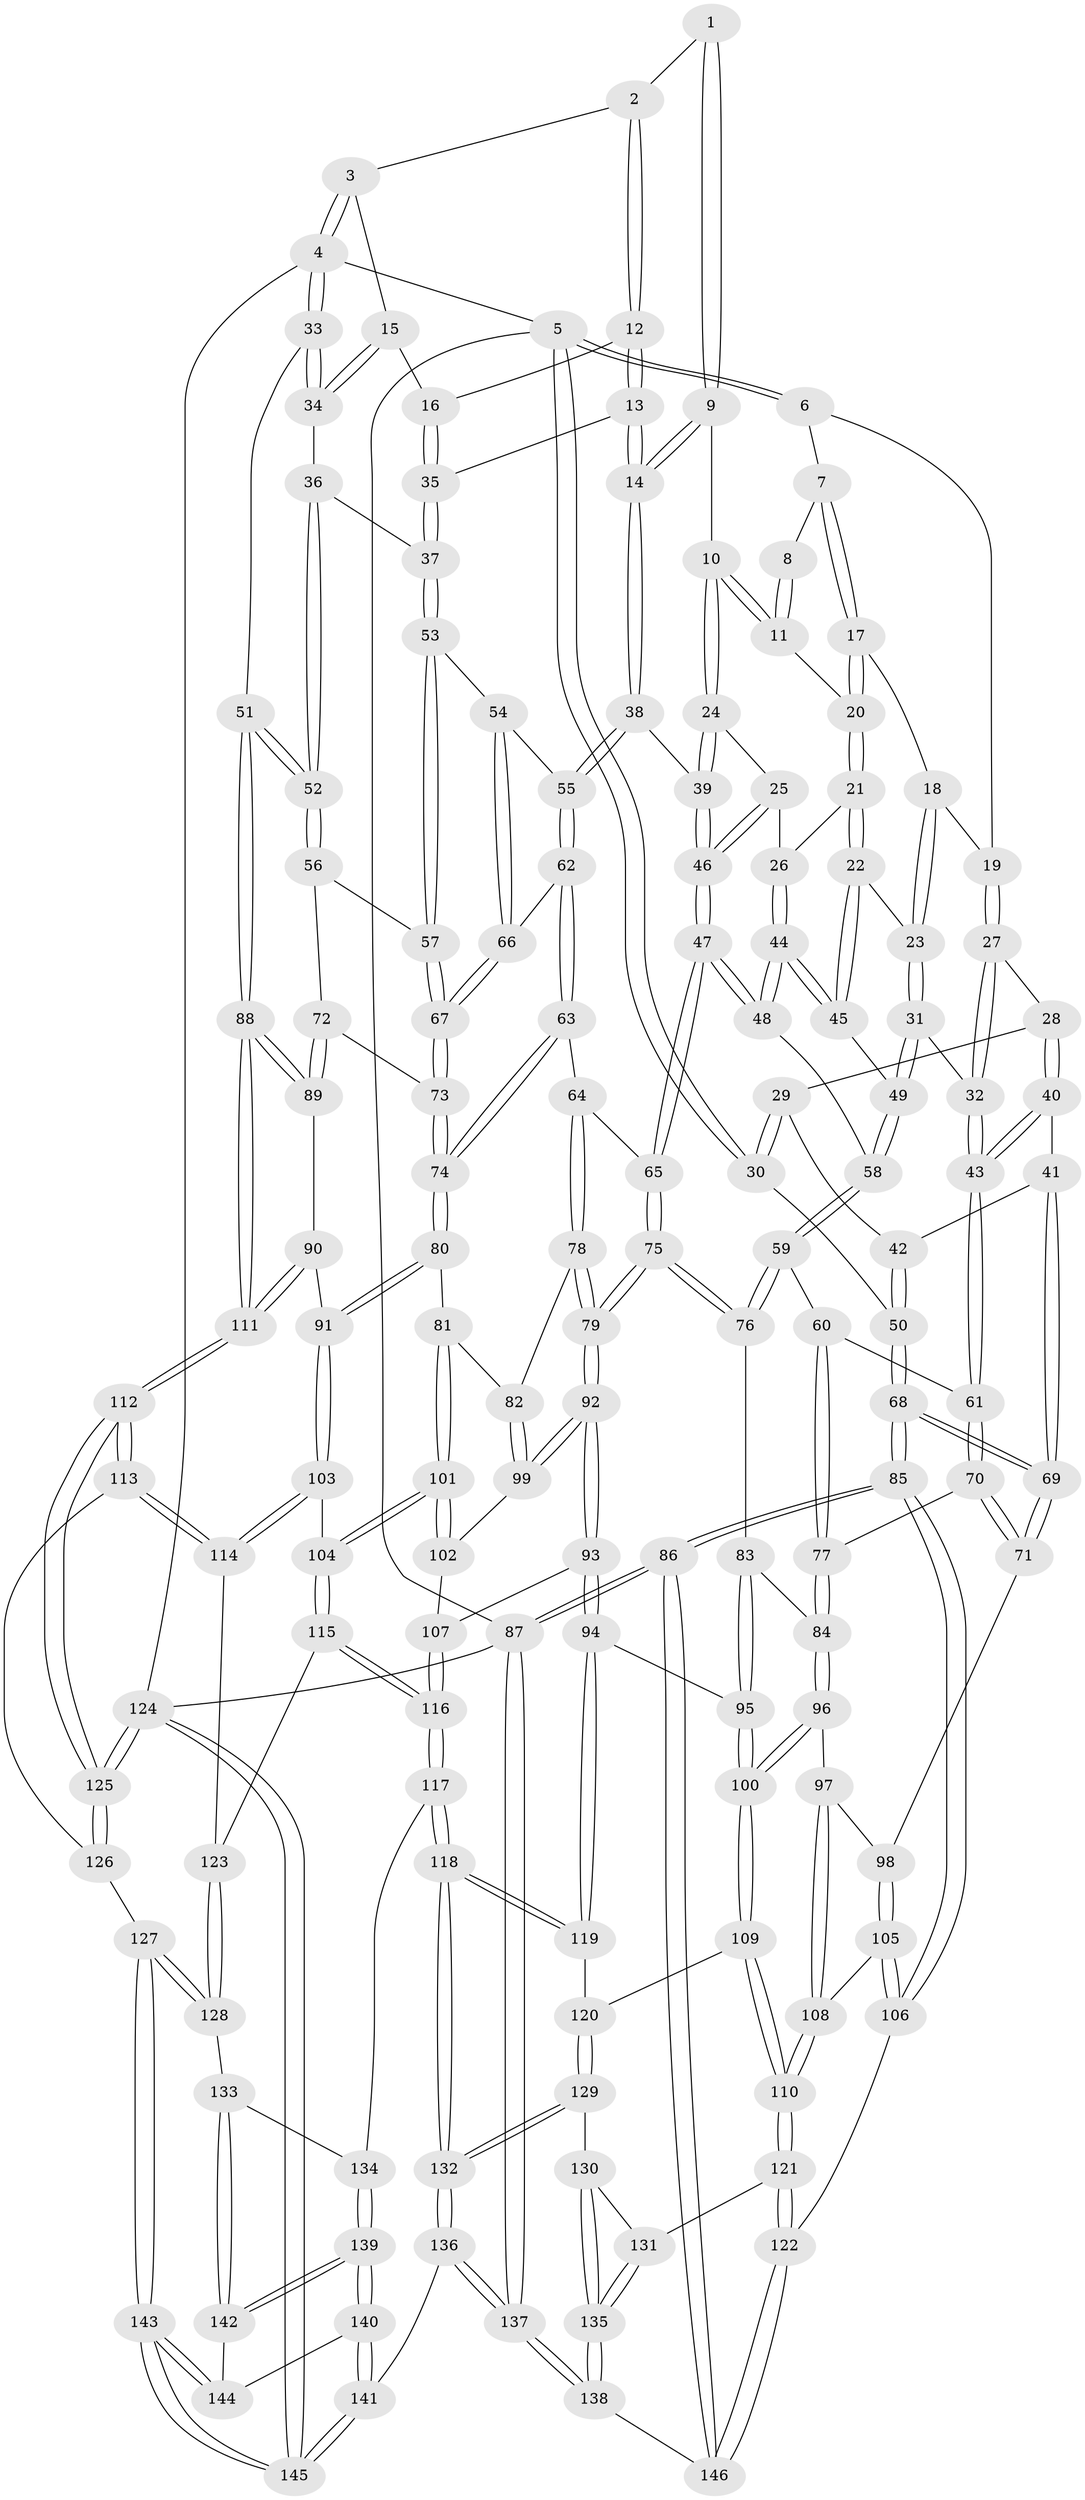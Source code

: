// Generated by graph-tools (version 1.1) at 2025/17/03/09/25 04:17:18]
// undirected, 146 vertices, 362 edges
graph export_dot {
graph [start="1"]
  node [color=gray90,style=filled];
  1 [pos="+0.6887055869023437+0"];
  2 [pos="+0.8507679541779298+0"];
  3 [pos="+0.9358245188478351+0"];
  4 [pos="+1+0"];
  5 [pos="+0+0"];
  6 [pos="+0.11019190327799343+0"];
  7 [pos="+0.36351487490535145+0"];
  8 [pos="+0.6080843187978202+0"];
  9 [pos="+0.6570401766888245+0.056032357458786215"];
  10 [pos="+0.5532354805811724+0.09229136833022204"];
  11 [pos="+0.5197358300052942+0.08026009480167888"];
  12 [pos="+0.8161918334123102+0.08691253781551345"];
  13 [pos="+0.7314106680997998+0.13973149936370405"];
  14 [pos="+0.7103391841199045+0.14577957371566902"];
  15 [pos="+0.9326953251514479+0.08871768520556625"];
  16 [pos="+0.8794159167642455+0.10838592180879153"];
  17 [pos="+0.3757624863200361+0"];
  18 [pos="+0.33981241487553965+0.04259064501465635"];
  19 [pos="+0.18021136724530004+0.07887837084417866"];
  20 [pos="+0.4914309347433471+0.07508019588590241"];
  21 [pos="+0.4495033222006914+0.13818453930171615"];
  22 [pos="+0.43497809087132633+0.14503863520060026"];
  23 [pos="+0.33941805811474435+0.08597015793631342"];
  24 [pos="+0.5465297014080839+0.15486352234560508"];
  25 [pos="+0.4962263238493558+0.16978267384936765"];
  26 [pos="+0.4927501632610711+0.1691850285722147"];
  27 [pos="+0.17788783477019726+0.09009782249703804"];
  28 [pos="+0.13670057046442344+0.11942962618450564"];
  29 [pos="+0.11861231717855558+0.12205971523654606"];
  30 [pos="+0+0"];
  31 [pos="+0.2997965945661349+0.1569693356315607"];
  32 [pos="+0.2705582613354105+0.17361133275690188"];
  33 [pos="+1+0.21239294217415672"];
  34 [pos="+0.9582390298913323+0.11125482087281985"];
  35 [pos="+0.8636436858639432+0.18454754049455932"];
  36 [pos="+0.9213202066101581+0.19788736056180328"];
  37 [pos="+0.8694187099858024+0.1977244970138343"];
  38 [pos="+0.7040436528760919+0.17609891322608628"];
  39 [pos="+0.590786099768589+0.24413281983523075"];
  40 [pos="+0.1883666837016362+0.27095979301553463"];
  41 [pos="+0.06561230786048883+0.27699413741260376"];
  42 [pos="+0.09068074449676368+0.15954772716295704"];
  43 [pos="+0.22421005999760488+0.27990170630149447"];
  44 [pos="+0.45568009266668663+0.2501168402090618"];
  45 [pos="+0.41034058911570725+0.22608380311438217"];
  46 [pos="+0.5489978615477995+0.31098130665863427"];
  47 [pos="+0.5438489404219283+0.32138713885138387"];
  48 [pos="+0.5392316721846135+0.3180646068066505"];
  49 [pos="+0.405485575177063+0.22715978661719238"];
  50 [pos="+0+0.05348858103392222"];
  51 [pos="+1+0.4294281856148043"];
  52 [pos="+1+0.40254198865189134"];
  53 [pos="+0.833979905470431+0.28162748557328354"];
  54 [pos="+0.7608524989608354+0.2603139244198747"];
  55 [pos="+0.7528397413847333+0.25596420079333126"];
  56 [pos="+0.8737602915143685+0.3191983499521201"];
  57 [pos="+0.8542716808755798+0.3066324193257349"];
  58 [pos="+0.3442279511636929+0.2984898199959897"];
  59 [pos="+0.2938264256358372+0.3453810829859019"];
  60 [pos="+0.26829615029699894+0.33309744917249273"];
  61 [pos="+0.2284952121681331+0.28641693275226676"];
  62 [pos="+0.6780180167024199+0.34826353791786746"];
  63 [pos="+0.6592434550985924+0.3664002435629082"];
  64 [pos="+0.5605191247987918+0.3358102775663639"];
  65 [pos="+0.5441176708246408+0.3240716572451787"];
  66 [pos="+0.756813870678911+0.3482170528227277"];
  67 [pos="+0.7701167427164817+0.38323260814931387"];
  68 [pos="+0+0.35490689946636084"];
  69 [pos="+0+0.3629630307049911"];
  70 [pos="+0.08423970100214834+0.4374878804415753"];
  71 [pos="+0+0.38643883702013093"];
  72 [pos="+0.8086135958946358+0.4309256658677205"];
  73 [pos="+0.7567277699885464+0.4191872431815048"];
  74 [pos="+0.7119710403295951+0.43806111327213715"];
  75 [pos="+0.43127135742259903+0.43250702186863854"];
  76 [pos="+0.29562959605932726+0.3477775477990842"];
  77 [pos="+0.1460948890993597+0.4681889527717522"];
  78 [pos="+0.6003064518718513+0.5017243152444869"];
  79 [pos="+0.4348846601569504+0.5308410864654356"];
  80 [pos="+0.6977884938823713+0.5031100210787381"];
  81 [pos="+0.681328766180093+0.5100532112971989"];
  82 [pos="+0.6082417629237551+0.505492734629749"];
  83 [pos="+0.2678083303704539+0.47923203592907515"];
  84 [pos="+0.16482558960868976+0.5022054367954832"];
  85 [pos="+0+0.7287371681781827"];
  86 [pos="+0+0.9523772603741915"];
  87 [pos="+0+1"];
  88 [pos="+1+0.4520718358907145"];
  89 [pos="+0.8256729992076629+0.44517242867359913"];
  90 [pos="+0.8012024528524617+0.5773964887804225"];
  91 [pos="+0.7945507908114462+0.5797044106433584"];
  92 [pos="+0.42327835650189405+0.5622680453189037"];
  93 [pos="+0.42127172140531655+0.5655584948819583"];
  94 [pos="+0.41551135107866977+0.5702312961510624"];
  95 [pos="+0.3492906207553021+0.5773090255084091"];
  96 [pos="+0.16752173266232262+0.57750931860344"];
  97 [pos="+0.1648435129221008+0.5784088442441928"];
  98 [pos="+0.036081924195949445+0.5490547286881972"];
  99 [pos="+0.5859442263461906+0.5916832643851094"];
  100 [pos="+0.24037844076362647+0.6363394434048784"];
  101 [pos="+0.63699980918827+0.6362700064290919"];
  102 [pos="+0.5959124689724593+0.6055357287107277"];
  103 [pos="+0.782284690343827+0.6105907249808119"];
  104 [pos="+0.6467457533998894+0.6696270923922383"];
  105 [pos="+0.03711371322558823+0.6625594024984457"];
  106 [pos="+0+0.6904395501746119"];
  107 [pos="+0.5237334958720467+0.6498328964962287"];
  108 [pos="+0.056302699951761945+0.661642840469858"];
  109 [pos="+0.23138926512597985+0.7068800917016653"];
  110 [pos="+0.1816801226350205+0.7610710831817487"];
  111 [pos="+1+0.5611993717689869"];
  112 [pos="+1+0.6008319386860999"];
  113 [pos="+0.8842860988028663+0.7509026286472489"];
  114 [pos="+0.7955856496001033+0.6939826066096063"];
  115 [pos="+0.6178165017907217+0.763158815903982"];
  116 [pos="+0.6124433980984064+0.7686069762899767"];
  117 [pos="+0.6107505638135374+0.7721853264151655"];
  118 [pos="+0.4727538115304485+0.8298370929457678"];
  119 [pos="+0.4156912637280626+0.5810863327187866"];
  120 [pos="+0.33976508107226405+0.7641868732539548"];
  121 [pos="+0.15181194237306536+0.846957131756275"];
  122 [pos="+0.14789306141622852+0.852209519417622"];
  123 [pos="+0.731405229771787+0.7473849602491899"];
  124 [pos="+1+1"];
  125 [pos="+1+1"];
  126 [pos="+0.8442903874511296+0.8356647395766227"];
  127 [pos="+0.8402158315645784+0.83945967096724"];
  128 [pos="+0.826924124148243+0.8401598179689832"];
  129 [pos="+0.3813025685678577+0.8157185450447998"];
  130 [pos="+0.3764527193461452+0.8186577875602302"];
  131 [pos="+0.30936617125244653+0.843906192812514"];
  132 [pos="+0.467046378203766+0.835571108545594"];
  133 [pos="+0.8004356253453379+0.852990221520633"];
  134 [pos="+0.6306321459030483+0.8029070914045546"];
  135 [pos="+0.266904016303444+1"];
  136 [pos="+0.4665639154717022+1"];
  137 [pos="+0.26678774944943384+1"];
  138 [pos="+0.23619952064035687+1"];
  139 [pos="+0.6711064740848312+0.9178811957783676"];
  140 [pos="+0.6584374909189333+1"];
  141 [pos="+0.6314835603928465+1"];
  142 [pos="+0.7708205180754936+0.8868530283210373"];
  143 [pos="+0.9596201947031361+1"];
  144 [pos="+0.7763261618795722+0.9201069354674158"];
  145 [pos="+0.9880921653856347+1"];
  146 [pos="+0.14158863642033565+0.8679380353993922"];
  1 -- 2;
  1 -- 9;
  1 -- 9;
  2 -- 3;
  2 -- 12;
  2 -- 12;
  3 -- 4;
  3 -- 4;
  3 -- 15;
  4 -- 5;
  4 -- 33;
  4 -- 33;
  4 -- 124;
  5 -- 6;
  5 -- 6;
  5 -- 30;
  5 -- 30;
  5 -- 87;
  6 -- 7;
  6 -- 19;
  7 -- 8;
  7 -- 17;
  7 -- 17;
  8 -- 11;
  8 -- 11;
  9 -- 10;
  9 -- 14;
  9 -- 14;
  10 -- 11;
  10 -- 11;
  10 -- 24;
  10 -- 24;
  11 -- 20;
  12 -- 13;
  12 -- 13;
  12 -- 16;
  13 -- 14;
  13 -- 14;
  13 -- 35;
  14 -- 38;
  14 -- 38;
  15 -- 16;
  15 -- 34;
  15 -- 34;
  16 -- 35;
  16 -- 35;
  17 -- 18;
  17 -- 20;
  17 -- 20;
  18 -- 19;
  18 -- 23;
  18 -- 23;
  19 -- 27;
  19 -- 27;
  20 -- 21;
  20 -- 21;
  21 -- 22;
  21 -- 22;
  21 -- 26;
  22 -- 23;
  22 -- 45;
  22 -- 45;
  23 -- 31;
  23 -- 31;
  24 -- 25;
  24 -- 39;
  24 -- 39;
  25 -- 26;
  25 -- 46;
  25 -- 46;
  26 -- 44;
  26 -- 44;
  27 -- 28;
  27 -- 32;
  27 -- 32;
  28 -- 29;
  28 -- 40;
  28 -- 40;
  29 -- 30;
  29 -- 30;
  29 -- 42;
  30 -- 50;
  31 -- 32;
  31 -- 49;
  31 -- 49;
  32 -- 43;
  32 -- 43;
  33 -- 34;
  33 -- 34;
  33 -- 51;
  34 -- 36;
  35 -- 37;
  35 -- 37;
  36 -- 37;
  36 -- 52;
  36 -- 52;
  37 -- 53;
  37 -- 53;
  38 -- 39;
  38 -- 55;
  38 -- 55;
  39 -- 46;
  39 -- 46;
  40 -- 41;
  40 -- 43;
  40 -- 43;
  41 -- 42;
  41 -- 69;
  41 -- 69;
  42 -- 50;
  42 -- 50;
  43 -- 61;
  43 -- 61;
  44 -- 45;
  44 -- 45;
  44 -- 48;
  44 -- 48;
  45 -- 49;
  46 -- 47;
  46 -- 47;
  47 -- 48;
  47 -- 48;
  47 -- 65;
  47 -- 65;
  48 -- 58;
  49 -- 58;
  49 -- 58;
  50 -- 68;
  50 -- 68;
  51 -- 52;
  51 -- 52;
  51 -- 88;
  51 -- 88;
  52 -- 56;
  52 -- 56;
  53 -- 54;
  53 -- 57;
  53 -- 57;
  54 -- 55;
  54 -- 66;
  54 -- 66;
  55 -- 62;
  55 -- 62;
  56 -- 57;
  56 -- 72;
  57 -- 67;
  57 -- 67;
  58 -- 59;
  58 -- 59;
  59 -- 60;
  59 -- 76;
  59 -- 76;
  60 -- 61;
  60 -- 77;
  60 -- 77;
  61 -- 70;
  61 -- 70;
  62 -- 63;
  62 -- 63;
  62 -- 66;
  63 -- 64;
  63 -- 74;
  63 -- 74;
  64 -- 65;
  64 -- 78;
  64 -- 78;
  65 -- 75;
  65 -- 75;
  66 -- 67;
  66 -- 67;
  67 -- 73;
  67 -- 73;
  68 -- 69;
  68 -- 69;
  68 -- 85;
  68 -- 85;
  69 -- 71;
  69 -- 71;
  70 -- 71;
  70 -- 71;
  70 -- 77;
  71 -- 98;
  72 -- 73;
  72 -- 89;
  72 -- 89;
  73 -- 74;
  73 -- 74;
  74 -- 80;
  74 -- 80;
  75 -- 76;
  75 -- 76;
  75 -- 79;
  75 -- 79;
  76 -- 83;
  77 -- 84;
  77 -- 84;
  78 -- 79;
  78 -- 79;
  78 -- 82;
  79 -- 92;
  79 -- 92;
  80 -- 81;
  80 -- 91;
  80 -- 91;
  81 -- 82;
  81 -- 101;
  81 -- 101;
  82 -- 99;
  82 -- 99;
  83 -- 84;
  83 -- 95;
  83 -- 95;
  84 -- 96;
  84 -- 96;
  85 -- 86;
  85 -- 86;
  85 -- 106;
  85 -- 106;
  86 -- 87;
  86 -- 87;
  86 -- 146;
  86 -- 146;
  87 -- 137;
  87 -- 137;
  87 -- 124;
  88 -- 89;
  88 -- 89;
  88 -- 111;
  88 -- 111;
  89 -- 90;
  90 -- 91;
  90 -- 111;
  90 -- 111;
  91 -- 103;
  91 -- 103;
  92 -- 93;
  92 -- 93;
  92 -- 99;
  92 -- 99;
  93 -- 94;
  93 -- 94;
  93 -- 107;
  94 -- 95;
  94 -- 119;
  94 -- 119;
  95 -- 100;
  95 -- 100;
  96 -- 97;
  96 -- 100;
  96 -- 100;
  97 -- 98;
  97 -- 108;
  97 -- 108;
  98 -- 105;
  98 -- 105;
  99 -- 102;
  100 -- 109;
  100 -- 109;
  101 -- 102;
  101 -- 102;
  101 -- 104;
  101 -- 104;
  102 -- 107;
  103 -- 104;
  103 -- 114;
  103 -- 114;
  104 -- 115;
  104 -- 115;
  105 -- 106;
  105 -- 106;
  105 -- 108;
  106 -- 122;
  107 -- 116;
  107 -- 116;
  108 -- 110;
  108 -- 110;
  109 -- 110;
  109 -- 110;
  109 -- 120;
  110 -- 121;
  110 -- 121;
  111 -- 112;
  111 -- 112;
  112 -- 113;
  112 -- 113;
  112 -- 125;
  112 -- 125;
  113 -- 114;
  113 -- 114;
  113 -- 126;
  114 -- 123;
  115 -- 116;
  115 -- 116;
  115 -- 123;
  116 -- 117;
  116 -- 117;
  117 -- 118;
  117 -- 118;
  117 -- 134;
  118 -- 119;
  118 -- 119;
  118 -- 132;
  118 -- 132;
  119 -- 120;
  120 -- 129;
  120 -- 129;
  121 -- 122;
  121 -- 122;
  121 -- 131;
  122 -- 146;
  122 -- 146;
  123 -- 128;
  123 -- 128;
  124 -- 125;
  124 -- 125;
  124 -- 145;
  124 -- 145;
  125 -- 126;
  125 -- 126;
  126 -- 127;
  127 -- 128;
  127 -- 128;
  127 -- 143;
  127 -- 143;
  128 -- 133;
  129 -- 130;
  129 -- 132;
  129 -- 132;
  130 -- 131;
  130 -- 135;
  130 -- 135;
  131 -- 135;
  131 -- 135;
  132 -- 136;
  132 -- 136;
  133 -- 134;
  133 -- 142;
  133 -- 142;
  134 -- 139;
  134 -- 139;
  135 -- 138;
  135 -- 138;
  136 -- 137;
  136 -- 137;
  136 -- 141;
  137 -- 138;
  137 -- 138;
  138 -- 146;
  139 -- 140;
  139 -- 140;
  139 -- 142;
  139 -- 142;
  140 -- 141;
  140 -- 141;
  140 -- 144;
  141 -- 145;
  141 -- 145;
  142 -- 144;
  143 -- 144;
  143 -- 144;
  143 -- 145;
  143 -- 145;
}
